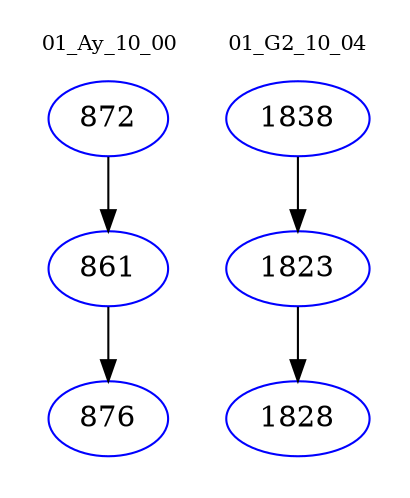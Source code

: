 digraph{
subgraph cluster_0 {
color = white
label = "01_Ay_10_00";
fontsize=10;
T0_872 [label="872", color="blue"]
T0_872 -> T0_861 [color="black"]
T0_861 [label="861", color="blue"]
T0_861 -> T0_876 [color="black"]
T0_876 [label="876", color="blue"]
}
subgraph cluster_1 {
color = white
label = "01_G2_10_04";
fontsize=10;
T1_1838 [label="1838", color="blue"]
T1_1838 -> T1_1823 [color="black"]
T1_1823 [label="1823", color="blue"]
T1_1823 -> T1_1828 [color="black"]
T1_1828 [label="1828", color="blue"]
}
}
